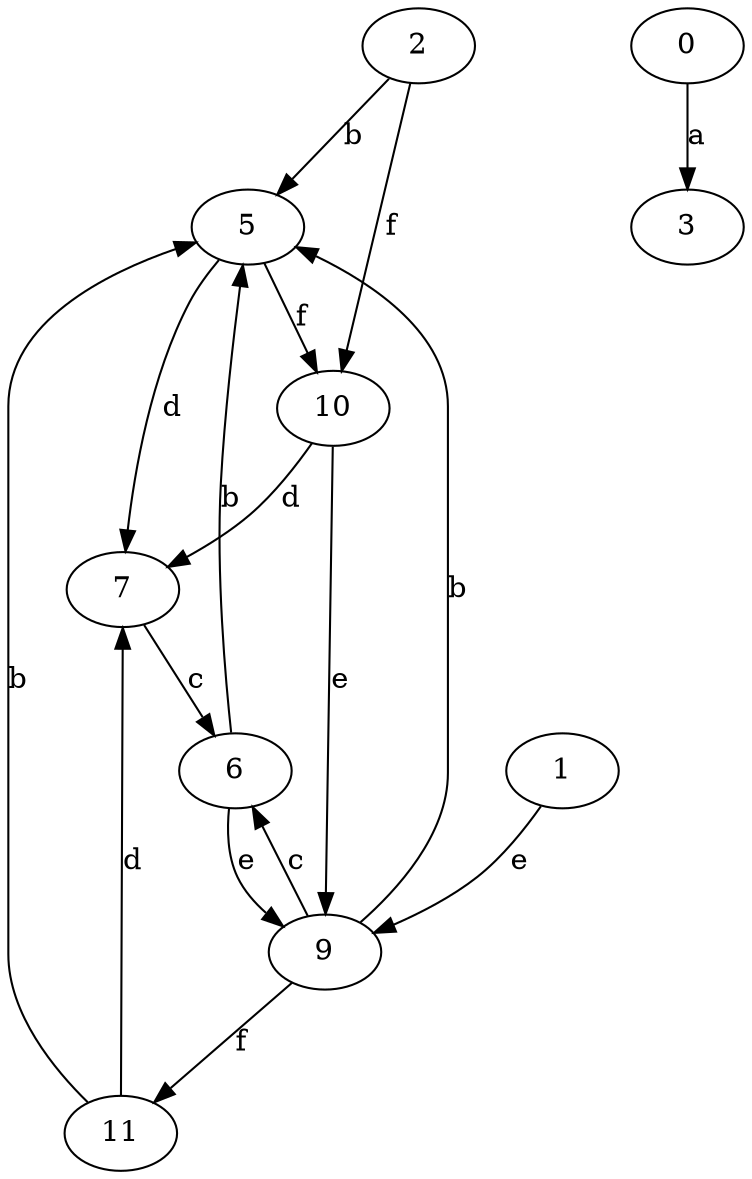 strict digraph  {
2;
3;
5;
6;
7;
0;
9;
10;
11;
1;
2 -> 5  [label=b];
2 -> 10  [label=f];
5 -> 7  [label=d];
5 -> 10  [label=f];
6 -> 5  [label=b];
6 -> 9  [label=e];
7 -> 6  [label=c];
0 -> 3  [label=a];
9 -> 5  [label=b];
9 -> 6  [label=c];
9 -> 11  [label=f];
10 -> 7  [label=d];
10 -> 9  [label=e];
11 -> 5  [label=b];
11 -> 7  [label=d];
1 -> 9  [label=e];
}
